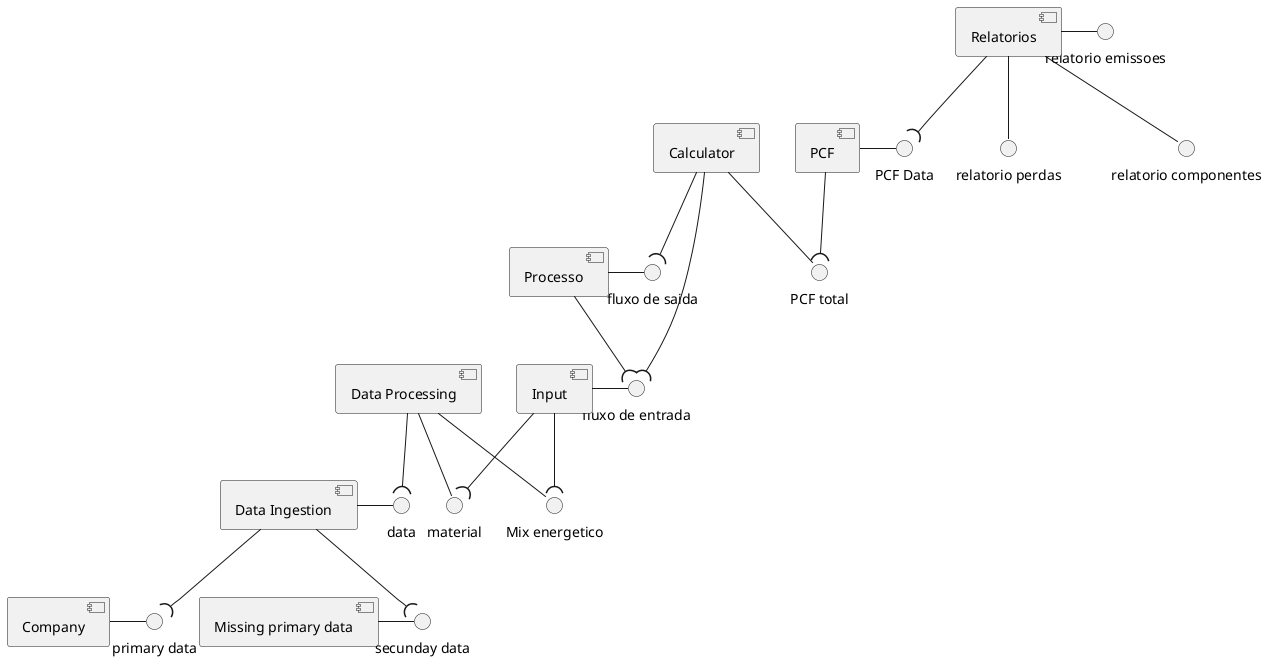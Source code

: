 @startuml aquitetura

interface "primary data" as prim_data
interface "secunday data" as sec_data
interface "data" as data
interface "material" as material
interface "Mix energetico" as energia
interface "fluxo de entrada" as input
interface "fluxo de saida" as output_prodution
interface "PCF total" as pcf_tot
interface "PCF Data" as PCF_Data
interface "relatorio emissoes" as rel_emissoes 
interface "relatorio perdas" as rel_perdas 
interface "relatorio componentes" as rel_comp 

[Company] as company
company - prim_data

[Missing primary data] as miss_prim
miss_prim - sec_data

[Data Ingestion] as data_ingestion
data_ingestion - data

data_ingestion --( prim_data
data_ingestion --( sec_data

[Data Processing] as data_processing
data_processing - material
data_processing -- energia
data_processing --( data

[Input] as input_comp
input_comp --( energia
input_comp --( material
input_comp - input

[Processo] as processo
processo - output_prodution
processo --( input

[Calculator] as calculator
calculator --( output_prodution
calculator -( input
calculator -- pcf_tot

[PCF] as PCF
PCF - PCF_Data
PCF --( pcf_tot

[Relatorios] as relatorio
relatorio --( PCF_Data
relatorio - rel_emissoes
relatorio -- rel_perdas
relatorio -- rel_comp

@enduml